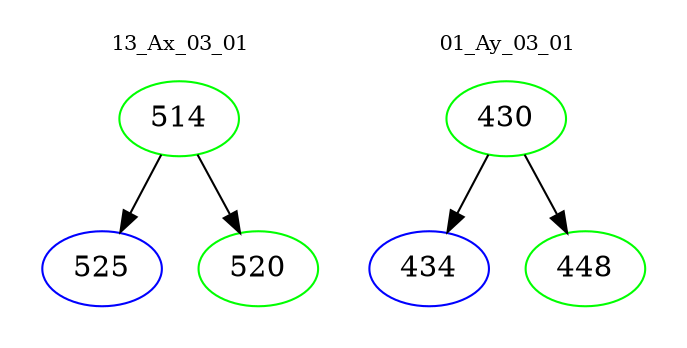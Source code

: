 digraph{
subgraph cluster_0 {
color = white
label = "13_Ax_03_01";
fontsize=10;
T0_514 [label="514", color="green"]
T0_514 -> T0_525 [color="black"]
T0_525 [label="525", color="blue"]
T0_514 -> T0_520 [color="black"]
T0_520 [label="520", color="green"]
}
subgraph cluster_1 {
color = white
label = "01_Ay_03_01";
fontsize=10;
T1_430 [label="430", color="green"]
T1_430 -> T1_434 [color="black"]
T1_434 [label="434", color="blue"]
T1_430 -> T1_448 [color="black"]
T1_448 [label="448", color="green"]
}
}
